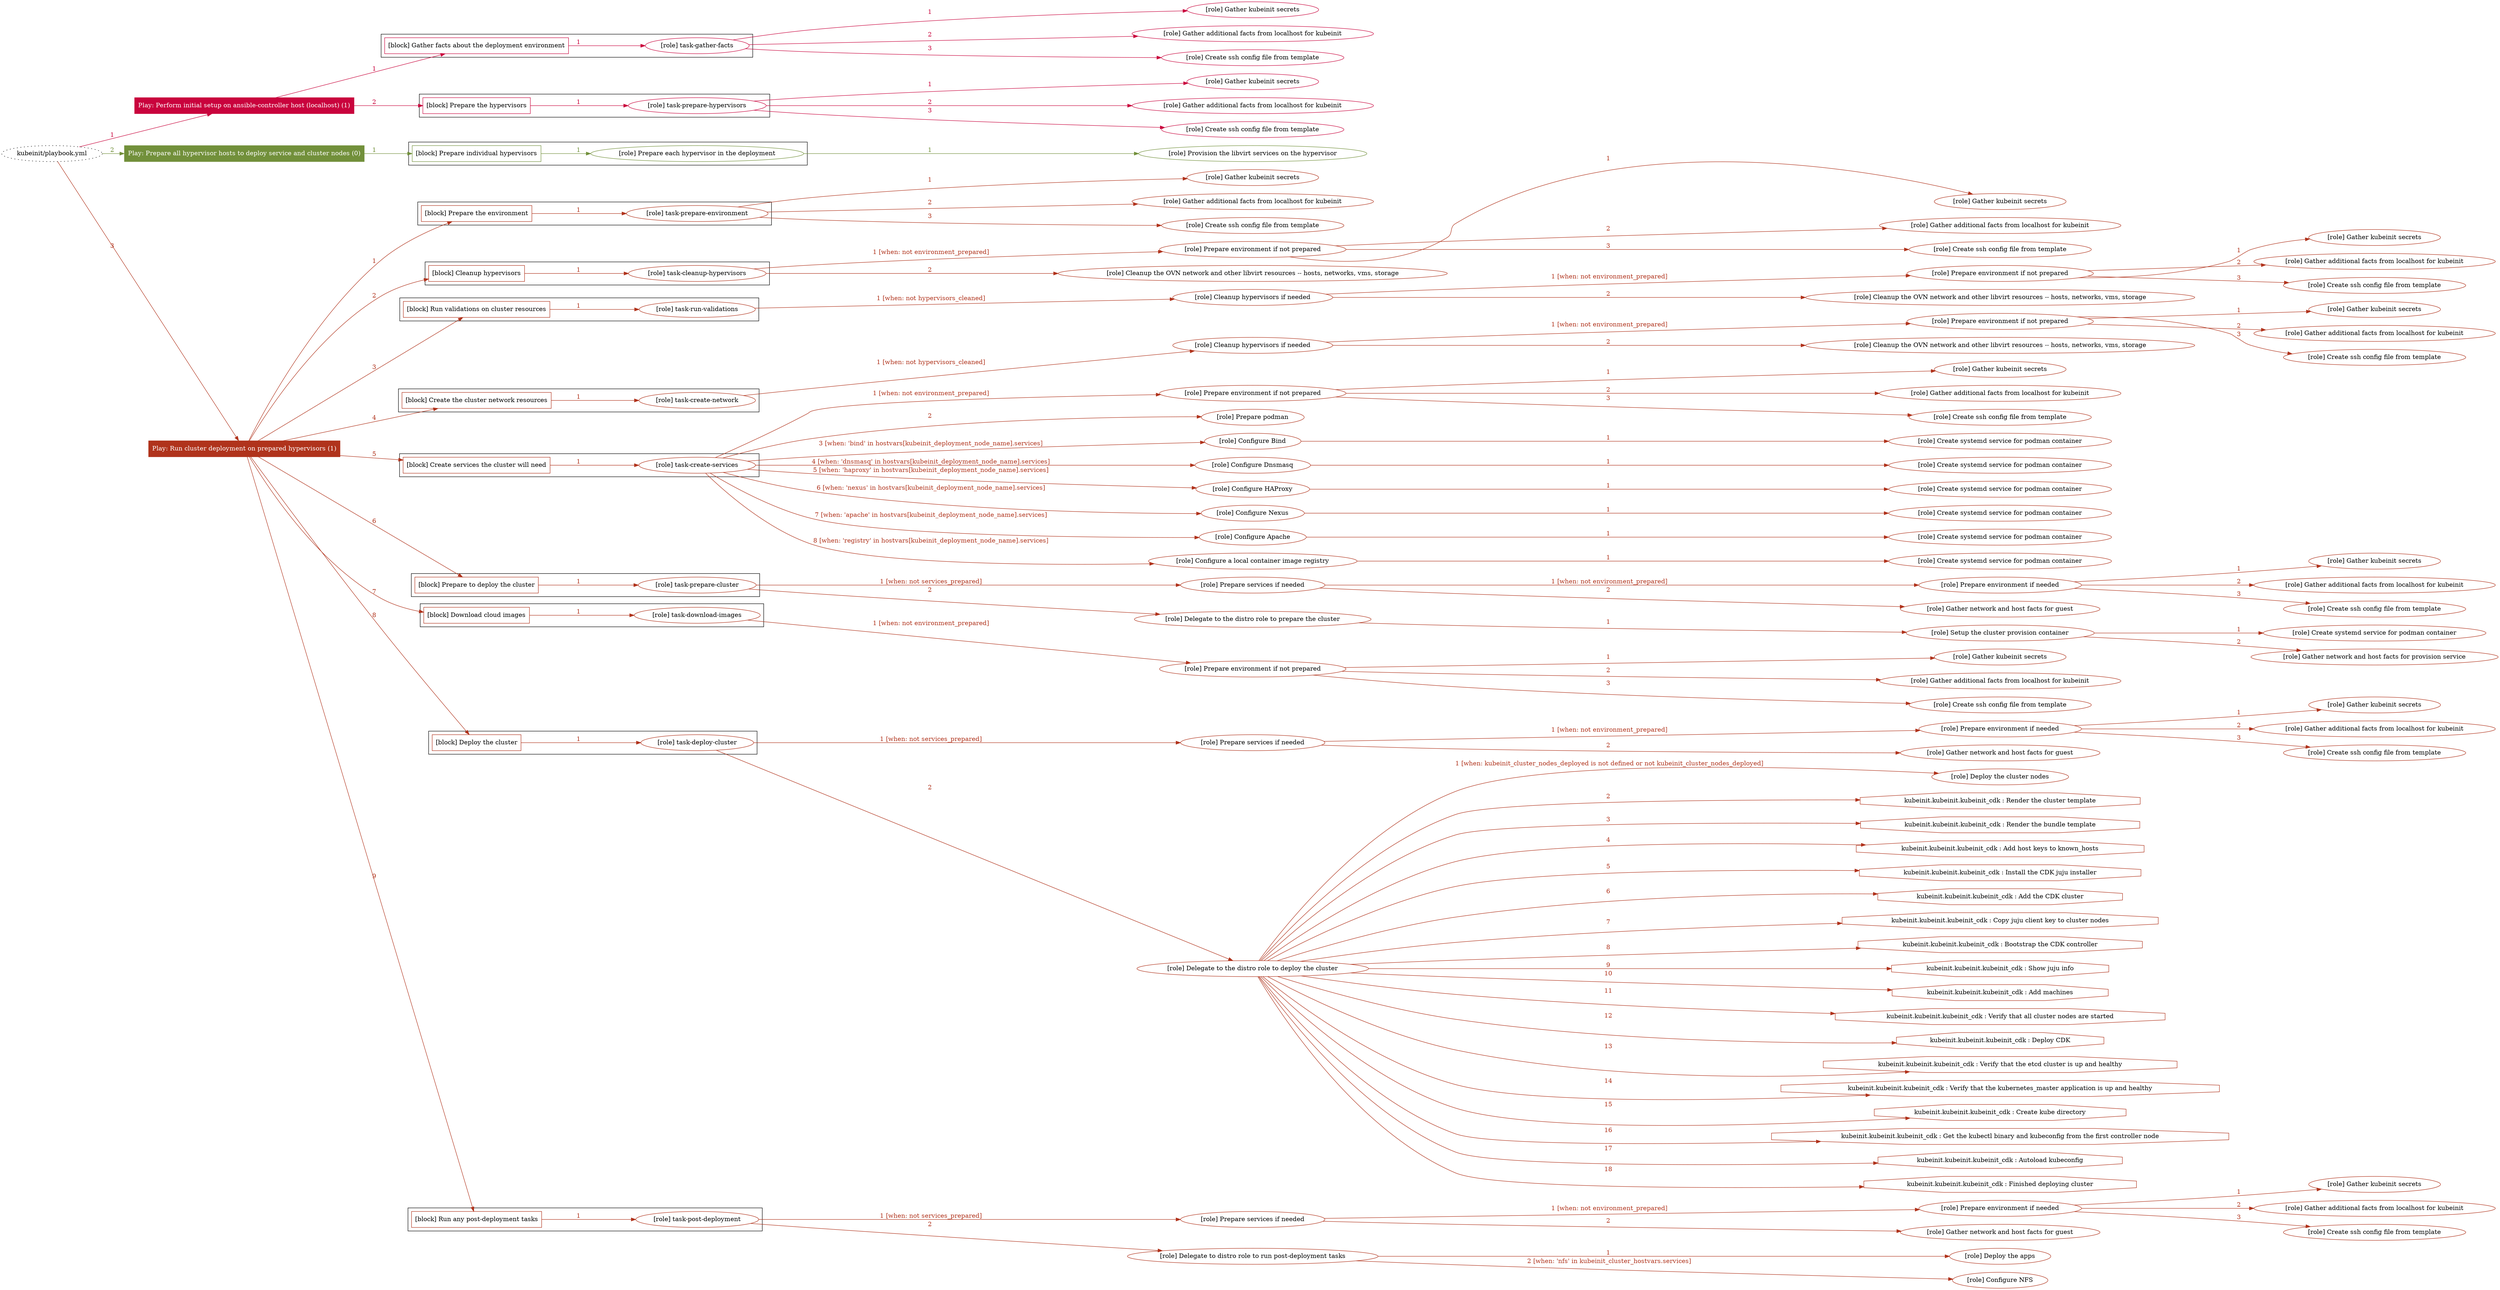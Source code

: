 digraph {
	graph [concentrate=true ordering=in rankdir=LR ratio=fill]
	edge [esep=5 sep=10]
	"kubeinit/playbook.yml" [URL="/home/runner/work/kubeinit/kubeinit/kubeinit/playbook.yml" id=playbook_cbbeea84 style=dotted]
	play_ec9e1541 [label="Play: Perform initial setup on ansible-controller host (localhost) (1)" URL="/home/runner/work/kubeinit/kubeinit/kubeinit/playbook.yml" color="#c9033d" fontcolor="#ffffff" id=play_ec9e1541 shape=box style=filled tooltip=localhost]
	"kubeinit/playbook.yml" -> play_ec9e1541 [label="1 " color="#c9033d" fontcolor="#c9033d" id=edge_4369be0b labeltooltip="1 " tooltip="1 "]
	subgraph "Gather kubeinit secrets" {
		role_e60ff668 [label="[role] Gather kubeinit secrets" URL="/home/runner/.ansible/collections/ansible_collections/kubeinit/kubeinit/roles/kubeinit_prepare/tasks/gather_kubeinit_facts.yml" color="#c9033d" id=role_e60ff668 tooltip="Gather kubeinit secrets"]
	}
	subgraph "Gather additional facts from localhost for kubeinit" {
		role_fd717c06 [label="[role] Gather additional facts from localhost for kubeinit" URL="/home/runner/.ansible/collections/ansible_collections/kubeinit/kubeinit/roles/kubeinit_prepare/tasks/gather_kubeinit_facts.yml" color="#c9033d" id=role_fd717c06 tooltip="Gather additional facts from localhost for kubeinit"]
	}
	subgraph "Create ssh config file from template" {
		role_bb8e5863 [label="[role] Create ssh config file from template" URL="/home/runner/.ansible/collections/ansible_collections/kubeinit/kubeinit/roles/kubeinit_prepare/tasks/gather_kubeinit_facts.yml" color="#c9033d" id=role_bb8e5863 tooltip="Create ssh config file from template"]
	}
	subgraph "task-gather-facts" {
		role_fde0aa92 [label="[role] task-gather-facts" URL="/home/runner/work/kubeinit/kubeinit/kubeinit/playbook.yml" color="#c9033d" id=role_fde0aa92 tooltip="task-gather-facts"]
		role_fde0aa92 -> role_e60ff668 [label="1 " color="#c9033d" fontcolor="#c9033d" id=edge_92aba17b labeltooltip="1 " tooltip="1 "]
		role_fde0aa92 -> role_fd717c06 [label="2 " color="#c9033d" fontcolor="#c9033d" id=edge_efa506f9 labeltooltip="2 " tooltip="2 "]
		role_fde0aa92 -> role_bb8e5863 [label="3 " color="#c9033d" fontcolor="#c9033d" id=edge_3645c8fe labeltooltip="3 " tooltip="3 "]
	}
	subgraph "Gather kubeinit secrets" {
		role_3b862085 [label="[role] Gather kubeinit secrets" URL="/home/runner/.ansible/collections/ansible_collections/kubeinit/kubeinit/roles/kubeinit_prepare/tasks/gather_kubeinit_facts.yml" color="#c9033d" id=role_3b862085 tooltip="Gather kubeinit secrets"]
	}
	subgraph "Gather additional facts from localhost for kubeinit" {
		role_0f0e78f0 [label="[role] Gather additional facts from localhost for kubeinit" URL="/home/runner/.ansible/collections/ansible_collections/kubeinit/kubeinit/roles/kubeinit_prepare/tasks/gather_kubeinit_facts.yml" color="#c9033d" id=role_0f0e78f0 tooltip="Gather additional facts from localhost for kubeinit"]
	}
	subgraph "Create ssh config file from template" {
		role_d082f355 [label="[role] Create ssh config file from template" URL="/home/runner/.ansible/collections/ansible_collections/kubeinit/kubeinit/roles/kubeinit_prepare/tasks/gather_kubeinit_facts.yml" color="#c9033d" id=role_d082f355 tooltip="Create ssh config file from template"]
	}
	subgraph "task-prepare-hypervisors" {
		role_f8bcb54c [label="[role] task-prepare-hypervisors" URL="/home/runner/work/kubeinit/kubeinit/kubeinit/playbook.yml" color="#c9033d" id=role_f8bcb54c tooltip="task-prepare-hypervisors"]
		role_f8bcb54c -> role_3b862085 [label="1 " color="#c9033d" fontcolor="#c9033d" id=edge_01f8c12f labeltooltip="1 " tooltip="1 "]
		role_f8bcb54c -> role_0f0e78f0 [label="2 " color="#c9033d" fontcolor="#c9033d" id=edge_85dfdd16 labeltooltip="2 " tooltip="2 "]
		role_f8bcb54c -> role_d082f355 [label="3 " color="#c9033d" fontcolor="#c9033d" id=edge_64c8f1d2 labeltooltip="3 " tooltip="3 "]
	}
	subgraph "Play: Perform initial setup on ansible-controller host (localhost) (1)" {
		play_ec9e1541 -> block_15ca27ee [label=1 color="#c9033d" fontcolor="#c9033d" id=edge_b5081cd2 labeltooltip=1 tooltip=1]
		subgraph cluster_block_15ca27ee {
			block_15ca27ee [label="[block] Gather facts about the deployment environment" URL="/home/runner/work/kubeinit/kubeinit/kubeinit/playbook.yml" color="#c9033d" id=block_15ca27ee labeltooltip="Gather facts about the deployment environment" shape=box tooltip="Gather facts about the deployment environment"]
			block_15ca27ee -> role_fde0aa92 [label="1 " color="#c9033d" fontcolor="#c9033d" id=edge_f30d0727 labeltooltip="1 " tooltip="1 "]
		}
		play_ec9e1541 -> block_5878a845 [label=2 color="#c9033d" fontcolor="#c9033d" id=edge_5b9039d0 labeltooltip=2 tooltip=2]
		subgraph cluster_block_5878a845 {
			block_5878a845 [label="[block] Prepare the hypervisors" URL="/home/runner/work/kubeinit/kubeinit/kubeinit/playbook.yml" color="#c9033d" id=block_5878a845 labeltooltip="Prepare the hypervisors" shape=box tooltip="Prepare the hypervisors"]
			block_5878a845 -> role_f8bcb54c [label="1 " color="#c9033d" fontcolor="#c9033d" id=edge_e49fac2c labeltooltip="1 " tooltip="1 "]
		}
	}
	play_251f62fc [label="Play: Prepare all hypervisor hosts to deploy service and cluster nodes (0)" URL="/home/runner/work/kubeinit/kubeinit/kubeinit/playbook.yml" color="#72903b" fontcolor="#ffffff" id=play_251f62fc shape=box style=filled tooltip="Play: Prepare all hypervisor hosts to deploy service and cluster nodes (0)"]
	"kubeinit/playbook.yml" -> play_251f62fc [label="2 " color="#72903b" fontcolor="#72903b" id=edge_5f9ee4f1 labeltooltip="2 " tooltip="2 "]
	subgraph "Provision the libvirt services on the hypervisor" {
		role_3d1c70c5 [label="[role] Provision the libvirt services on the hypervisor" URL="/home/runner/.ansible/collections/ansible_collections/kubeinit/kubeinit/roles/kubeinit_prepare/tasks/prepare_hypervisor.yml" color="#72903b" id=role_3d1c70c5 tooltip="Provision the libvirt services on the hypervisor"]
	}
	subgraph "Prepare each hypervisor in the deployment" {
		role_fc7a8fab [label="[role] Prepare each hypervisor in the deployment" URL="/home/runner/work/kubeinit/kubeinit/kubeinit/playbook.yml" color="#72903b" id=role_fc7a8fab tooltip="Prepare each hypervisor in the deployment"]
		role_fc7a8fab -> role_3d1c70c5 [label="1 " color="#72903b" fontcolor="#72903b" id=edge_4f742afd labeltooltip="1 " tooltip="1 "]
	}
	subgraph "Play: Prepare all hypervisor hosts to deploy service and cluster nodes (0)" {
		play_251f62fc -> block_cd639419 [label=1 color="#72903b" fontcolor="#72903b" id=edge_d6c7c81b labeltooltip=1 tooltip=1]
		subgraph cluster_block_cd639419 {
			block_cd639419 [label="[block] Prepare individual hypervisors" URL="/home/runner/work/kubeinit/kubeinit/kubeinit/playbook.yml" color="#72903b" id=block_cd639419 labeltooltip="Prepare individual hypervisors" shape=box tooltip="Prepare individual hypervisors"]
			block_cd639419 -> role_fc7a8fab [label="1 " color="#72903b" fontcolor="#72903b" id=edge_278ba064 labeltooltip="1 " tooltip="1 "]
		}
	}
	play_1fbc4911 [label="Play: Run cluster deployment on prepared hypervisors (1)" URL="/home/runner/work/kubeinit/kubeinit/kubeinit/playbook.yml" color="#b0331c" fontcolor="#ffffff" id=play_1fbc4911 shape=box style=filled tooltip=localhost]
	"kubeinit/playbook.yml" -> play_1fbc4911 [label="3 " color="#b0331c" fontcolor="#b0331c" id=edge_62b6f1fa labeltooltip="3 " tooltip="3 "]
	subgraph "Gather kubeinit secrets" {
		role_93c902f7 [label="[role] Gather kubeinit secrets" URL="/home/runner/.ansible/collections/ansible_collections/kubeinit/kubeinit/roles/kubeinit_prepare/tasks/gather_kubeinit_facts.yml" color="#b0331c" id=role_93c902f7 tooltip="Gather kubeinit secrets"]
	}
	subgraph "Gather additional facts from localhost for kubeinit" {
		role_ed7a97c7 [label="[role] Gather additional facts from localhost for kubeinit" URL="/home/runner/.ansible/collections/ansible_collections/kubeinit/kubeinit/roles/kubeinit_prepare/tasks/gather_kubeinit_facts.yml" color="#b0331c" id=role_ed7a97c7 tooltip="Gather additional facts from localhost for kubeinit"]
	}
	subgraph "Create ssh config file from template" {
		role_98797095 [label="[role] Create ssh config file from template" URL="/home/runner/.ansible/collections/ansible_collections/kubeinit/kubeinit/roles/kubeinit_prepare/tasks/gather_kubeinit_facts.yml" color="#b0331c" id=role_98797095 tooltip="Create ssh config file from template"]
	}
	subgraph "task-prepare-environment" {
		role_63a641f0 [label="[role] task-prepare-environment" URL="/home/runner/work/kubeinit/kubeinit/kubeinit/playbook.yml" color="#b0331c" id=role_63a641f0 tooltip="task-prepare-environment"]
		role_63a641f0 -> role_93c902f7 [label="1 " color="#b0331c" fontcolor="#b0331c" id=edge_ecd66708 labeltooltip="1 " tooltip="1 "]
		role_63a641f0 -> role_ed7a97c7 [label="2 " color="#b0331c" fontcolor="#b0331c" id=edge_30d8bba3 labeltooltip="2 " tooltip="2 "]
		role_63a641f0 -> role_98797095 [label="3 " color="#b0331c" fontcolor="#b0331c" id=edge_6011d07e labeltooltip="3 " tooltip="3 "]
	}
	subgraph "Gather kubeinit secrets" {
		role_1258a45d [label="[role] Gather kubeinit secrets" URL="/home/runner/.ansible/collections/ansible_collections/kubeinit/kubeinit/roles/kubeinit_prepare/tasks/gather_kubeinit_facts.yml" color="#b0331c" id=role_1258a45d tooltip="Gather kubeinit secrets"]
	}
	subgraph "Gather additional facts from localhost for kubeinit" {
		role_66e56eb2 [label="[role] Gather additional facts from localhost for kubeinit" URL="/home/runner/.ansible/collections/ansible_collections/kubeinit/kubeinit/roles/kubeinit_prepare/tasks/gather_kubeinit_facts.yml" color="#b0331c" id=role_66e56eb2 tooltip="Gather additional facts from localhost for kubeinit"]
	}
	subgraph "Create ssh config file from template" {
		role_71f82ecd [label="[role] Create ssh config file from template" URL="/home/runner/.ansible/collections/ansible_collections/kubeinit/kubeinit/roles/kubeinit_prepare/tasks/gather_kubeinit_facts.yml" color="#b0331c" id=role_71f82ecd tooltip="Create ssh config file from template"]
	}
	subgraph "Prepare environment if not prepared" {
		role_34305d68 [label="[role] Prepare environment if not prepared" URL="/home/runner/.ansible/collections/ansible_collections/kubeinit/kubeinit/roles/kubeinit_prepare/tasks/cleanup_hypervisors.yml" color="#b0331c" id=role_34305d68 tooltip="Prepare environment if not prepared"]
		role_34305d68 -> role_1258a45d [label="1 " color="#b0331c" fontcolor="#b0331c" id=edge_5b1cc0fa labeltooltip="1 " tooltip="1 "]
		role_34305d68 -> role_66e56eb2 [label="2 " color="#b0331c" fontcolor="#b0331c" id=edge_7ab1a5b3 labeltooltip="2 " tooltip="2 "]
		role_34305d68 -> role_71f82ecd [label="3 " color="#b0331c" fontcolor="#b0331c" id=edge_53dde520 labeltooltip="3 " tooltip="3 "]
	}
	subgraph "Cleanup the OVN network and other libvirt resources -- hosts, networks, vms, storage" {
		role_87dfaeea [label="[role] Cleanup the OVN network and other libvirt resources -- hosts, networks, vms, storage" URL="/home/runner/.ansible/collections/ansible_collections/kubeinit/kubeinit/roles/kubeinit_prepare/tasks/cleanup_hypervisors.yml" color="#b0331c" id=role_87dfaeea tooltip="Cleanup the OVN network and other libvirt resources -- hosts, networks, vms, storage"]
	}
	subgraph "task-cleanup-hypervisors" {
		role_1b12f2f2 [label="[role] task-cleanup-hypervisors" URL="/home/runner/work/kubeinit/kubeinit/kubeinit/playbook.yml" color="#b0331c" id=role_1b12f2f2 tooltip="task-cleanup-hypervisors"]
		role_1b12f2f2 -> role_34305d68 [label="1 [when: not environment_prepared]" color="#b0331c" fontcolor="#b0331c" id=edge_8dd339c1 labeltooltip="1 [when: not environment_prepared]" tooltip="1 [when: not environment_prepared]"]
		role_1b12f2f2 -> role_87dfaeea [label="2 " color="#b0331c" fontcolor="#b0331c" id=edge_5da69019 labeltooltip="2 " tooltip="2 "]
	}
	subgraph "Gather kubeinit secrets" {
		role_bf55c3a5 [label="[role] Gather kubeinit secrets" URL="/home/runner/.ansible/collections/ansible_collections/kubeinit/kubeinit/roles/kubeinit_prepare/tasks/gather_kubeinit_facts.yml" color="#b0331c" id=role_bf55c3a5 tooltip="Gather kubeinit secrets"]
	}
	subgraph "Gather additional facts from localhost for kubeinit" {
		role_214820fe [label="[role] Gather additional facts from localhost for kubeinit" URL="/home/runner/.ansible/collections/ansible_collections/kubeinit/kubeinit/roles/kubeinit_prepare/tasks/gather_kubeinit_facts.yml" color="#b0331c" id=role_214820fe tooltip="Gather additional facts from localhost for kubeinit"]
	}
	subgraph "Create ssh config file from template" {
		role_049847d8 [label="[role] Create ssh config file from template" URL="/home/runner/.ansible/collections/ansible_collections/kubeinit/kubeinit/roles/kubeinit_prepare/tasks/gather_kubeinit_facts.yml" color="#b0331c" id=role_049847d8 tooltip="Create ssh config file from template"]
	}
	subgraph "Prepare environment if not prepared" {
		role_1ab6dcf9 [label="[role] Prepare environment if not prepared" URL="/home/runner/.ansible/collections/ansible_collections/kubeinit/kubeinit/roles/kubeinit_prepare/tasks/cleanup_hypervisors.yml" color="#b0331c" id=role_1ab6dcf9 tooltip="Prepare environment if not prepared"]
		role_1ab6dcf9 -> role_bf55c3a5 [label="1 " color="#b0331c" fontcolor="#b0331c" id=edge_d7003d37 labeltooltip="1 " tooltip="1 "]
		role_1ab6dcf9 -> role_214820fe [label="2 " color="#b0331c" fontcolor="#b0331c" id=edge_f8a64e88 labeltooltip="2 " tooltip="2 "]
		role_1ab6dcf9 -> role_049847d8 [label="3 " color="#b0331c" fontcolor="#b0331c" id=edge_a4ab1cad labeltooltip="3 " tooltip="3 "]
	}
	subgraph "Cleanup the OVN network and other libvirt resources -- hosts, networks, vms, storage" {
		role_56a4b958 [label="[role] Cleanup the OVN network and other libvirt resources -- hosts, networks, vms, storage" URL="/home/runner/.ansible/collections/ansible_collections/kubeinit/kubeinit/roles/kubeinit_prepare/tasks/cleanup_hypervisors.yml" color="#b0331c" id=role_56a4b958 tooltip="Cleanup the OVN network and other libvirt resources -- hosts, networks, vms, storage"]
	}
	subgraph "Cleanup hypervisors if needed" {
		role_7566a82f [label="[role] Cleanup hypervisors if needed" URL="/home/runner/.ansible/collections/ansible_collections/kubeinit/kubeinit/roles/kubeinit_validations/tasks/main.yml" color="#b0331c" id=role_7566a82f tooltip="Cleanup hypervisors if needed"]
		role_7566a82f -> role_1ab6dcf9 [label="1 [when: not environment_prepared]" color="#b0331c" fontcolor="#b0331c" id=edge_edee7d8c labeltooltip="1 [when: not environment_prepared]" tooltip="1 [when: not environment_prepared]"]
		role_7566a82f -> role_56a4b958 [label="2 " color="#b0331c" fontcolor="#b0331c" id=edge_5f7bf6a9 labeltooltip="2 " tooltip="2 "]
	}
	subgraph "task-run-validations" {
		role_24003e32 [label="[role] task-run-validations" URL="/home/runner/work/kubeinit/kubeinit/kubeinit/playbook.yml" color="#b0331c" id=role_24003e32 tooltip="task-run-validations"]
		role_24003e32 -> role_7566a82f [label="1 [when: not hypervisors_cleaned]" color="#b0331c" fontcolor="#b0331c" id=edge_435790dd labeltooltip="1 [when: not hypervisors_cleaned]" tooltip="1 [when: not hypervisors_cleaned]"]
	}
	subgraph "Gather kubeinit secrets" {
		role_5bcb33df [label="[role] Gather kubeinit secrets" URL="/home/runner/.ansible/collections/ansible_collections/kubeinit/kubeinit/roles/kubeinit_prepare/tasks/gather_kubeinit_facts.yml" color="#b0331c" id=role_5bcb33df tooltip="Gather kubeinit secrets"]
	}
	subgraph "Gather additional facts from localhost for kubeinit" {
		role_9f37c0ee [label="[role] Gather additional facts from localhost for kubeinit" URL="/home/runner/.ansible/collections/ansible_collections/kubeinit/kubeinit/roles/kubeinit_prepare/tasks/gather_kubeinit_facts.yml" color="#b0331c" id=role_9f37c0ee tooltip="Gather additional facts from localhost for kubeinit"]
	}
	subgraph "Create ssh config file from template" {
		role_fe5cf88e [label="[role] Create ssh config file from template" URL="/home/runner/.ansible/collections/ansible_collections/kubeinit/kubeinit/roles/kubeinit_prepare/tasks/gather_kubeinit_facts.yml" color="#b0331c" id=role_fe5cf88e tooltip="Create ssh config file from template"]
	}
	subgraph "Prepare environment if not prepared" {
		role_0c46e48c [label="[role] Prepare environment if not prepared" URL="/home/runner/.ansible/collections/ansible_collections/kubeinit/kubeinit/roles/kubeinit_prepare/tasks/cleanup_hypervisors.yml" color="#b0331c" id=role_0c46e48c tooltip="Prepare environment if not prepared"]
		role_0c46e48c -> role_5bcb33df [label="1 " color="#b0331c" fontcolor="#b0331c" id=edge_a5bc042e labeltooltip="1 " tooltip="1 "]
		role_0c46e48c -> role_9f37c0ee [label="2 " color="#b0331c" fontcolor="#b0331c" id=edge_a81f17fe labeltooltip="2 " tooltip="2 "]
		role_0c46e48c -> role_fe5cf88e [label="3 " color="#b0331c" fontcolor="#b0331c" id=edge_0721a64e labeltooltip="3 " tooltip="3 "]
	}
	subgraph "Cleanup the OVN network and other libvirt resources -- hosts, networks, vms, storage" {
		role_bbfc9ee3 [label="[role] Cleanup the OVN network and other libvirt resources -- hosts, networks, vms, storage" URL="/home/runner/.ansible/collections/ansible_collections/kubeinit/kubeinit/roles/kubeinit_prepare/tasks/cleanup_hypervisors.yml" color="#b0331c" id=role_bbfc9ee3 tooltip="Cleanup the OVN network and other libvirt resources -- hosts, networks, vms, storage"]
	}
	subgraph "Cleanup hypervisors if needed" {
		role_674665bd [label="[role] Cleanup hypervisors if needed" URL="/home/runner/.ansible/collections/ansible_collections/kubeinit/kubeinit/roles/kubeinit_libvirt/tasks/create_network.yml" color="#b0331c" id=role_674665bd tooltip="Cleanup hypervisors if needed"]
		role_674665bd -> role_0c46e48c [label="1 [when: not environment_prepared]" color="#b0331c" fontcolor="#b0331c" id=edge_82ae8285 labeltooltip="1 [when: not environment_prepared]" tooltip="1 [when: not environment_prepared]"]
		role_674665bd -> role_bbfc9ee3 [label="2 " color="#b0331c" fontcolor="#b0331c" id=edge_a590b302 labeltooltip="2 " tooltip="2 "]
	}
	subgraph "task-create-network" {
		role_a208c265 [label="[role] task-create-network" URL="/home/runner/work/kubeinit/kubeinit/kubeinit/playbook.yml" color="#b0331c" id=role_a208c265 tooltip="task-create-network"]
		role_a208c265 -> role_674665bd [label="1 [when: not hypervisors_cleaned]" color="#b0331c" fontcolor="#b0331c" id=edge_e2739647 labeltooltip="1 [when: not hypervisors_cleaned]" tooltip="1 [when: not hypervisors_cleaned]"]
	}
	subgraph "Gather kubeinit secrets" {
		role_f260a53d [label="[role] Gather kubeinit secrets" URL="/home/runner/.ansible/collections/ansible_collections/kubeinit/kubeinit/roles/kubeinit_prepare/tasks/gather_kubeinit_facts.yml" color="#b0331c" id=role_f260a53d tooltip="Gather kubeinit secrets"]
	}
	subgraph "Gather additional facts from localhost for kubeinit" {
		role_f101a418 [label="[role] Gather additional facts from localhost for kubeinit" URL="/home/runner/.ansible/collections/ansible_collections/kubeinit/kubeinit/roles/kubeinit_prepare/tasks/gather_kubeinit_facts.yml" color="#b0331c" id=role_f101a418 tooltip="Gather additional facts from localhost for kubeinit"]
	}
	subgraph "Create ssh config file from template" {
		role_23f21885 [label="[role] Create ssh config file from template" URL="/home/runner/.ansible/collections/ansible_collections/kubeinit/kubeinit/roles/kubeinit_prepare/tasks/gather_kubeinit_facts.yml" color="#b0331c" id=role_23f21885 tooltip="Create ssh config file from template"]
	}
	subgraph "Prepare environment if not prepared" {
		role_89feb930 [label="[role] Prepare environment if not prepared" URL="/home/runner/.ansible/collections/ansible_collections/kubeinit/kubeinit/roles/kubeinit_services/tasks/main.yml" color="#b0331c" id=role_89feb930 tooltip="Prepare environment if not prepared"]
		role_89feb930 -> role_f260a53d [label="1 " color="#b0331c" fontcolor="#b0331c" id=edge_ba12c593 labeltooltip="1 " tooltip="1 "]
		role_89feb930 -> role_f101a418 [label="2 " color="#b0331c" fontcolor="#b0331c" id=edge_2fe489fc labeltooltip="2 " tooltip="2 "]
		role_89feb930 -> role_23f21885 [label="3 " color="#b0331c" fontcolor="#b0331c" id=edge_9506f6d1 labeltooltip="3 " tooltip="3 "]
	}
	subgraph "Prepare podman" {
		role_63086523 [label="[role] Prepare podman" URL="/home/runner/.ansible/collections/ansible_collections/kubeinit/kubeinit/roles/kubeinit_services/tasks/00_create_service_pod.yml" color="#b0331c" id=role_63086523 tooltip="Prepare podman"]
	}
	subgraph "Create systemd service for podman container" {
		role_50015a36 [label="[role] Create systemd service for podman container" URL="/home/runner/.ansible/collections/ansible_collections/kubeinit/kubeinit/roles/kubeinit_bind/tasks/main.yml" color="#b0331c" id=role_50015a36 tooltip="Create systemd service for podman container"]
	}
	subgraph "Configure Bind" {
		role_071e7b57 [label="[role] Configure Bind" URL="/home/runner/.ansible/collections/ansible_collections/kubeinit/kubeinit/roles/kubeinit_services/tasks/start_services_containers.yml" color="#b0331c" id=role_071e7b57 tooltip="Configure Bind"]
		role_071e7b57 -> role_50015a36 [label="1 " color="#b0331c" fontcolor="#b0331c" id=edge_e24c6e54 labeltooltip="1 " tooltip="1 "]
	}
	subgraph "Create systemd service for podman container" {
		role_8e805059 [label="[role] Create systemd service for podman container" URL="/home/runner/.ansible/collections/ansible_collections/kubeinit/kubeinit/roles/kubeinit_dnsmasq/tasks/main.yml" color="#b0331c" id=role_8e805059 tooltip="Create systemd service for podman container"]
	}
	subgraph "Configure Dnsmasq" {
		role_223a69c4 [label="[role] Configure Dnsmasq" URL="/home/runner/.ansible/collections/ansible_collections/kubeinit/kubeinit/roles/kubeinit_services/tasks/start_services_containers.yml" color="#b0331c" id=role_223a69c4 tooltip="Configure Dnsmasq"]
		role_223a69c4 -> role_8e805059 [label="1 " color="#b0331c" fontcolor="#b0331c" id=edge_0b3ef414 labeltooltip="1 " tooltip="1 "]
	}
	subgraph "Create systemd service for podman container" {
		role_6d685247 [label="[role] Create systemd service for podman container" URL="/home/runner/.ansible/collections/ansible_collections/kubeinit/kubeinit/roles/kubeinit_haproxy/tasks/main.yml" color="#b0331c" id=role_6d685247 tooltip="Create systemd service for podman container"]
	}
	subgraph "Configure HAProxy" {
		role_87db3446 [label="[role] Configure HAProxy" URL="/home/runner/.ansible/collections/ansible_collections/kubeinit/kubeinit/roles/kubeinit_services/tasks/start_services_containers.yml" color="#b0331c" id=role_87db3446 tooltip="Configure HAProxy"]
		role_87db3446 -> role_6d685247 [label="1 " color="#b0331c" fontcolor="#b0331c" id=edge_963961ea labeltooltip="1 " tooltip="1 "]
	}
	subgraph "Create systemd service for podman container" {
		role_57770542 [label="[role] Create systemd service for podman container" URL="/home/runner/.ansible/collections/ansible_collections/kubeinit/kubeinit/roles/kubeinit_nexus/tasks/main.yml" color="#b0331c" id=role_57770542 tooltip="Create systemd service for podman container"]
	}
	subgraph "Configure Nexus" {
		role_0497a4af [label="[role] Configure Nexus" URL="/home/runner/.ansible/collections/ansible_collections/kubeinit/kubeinit/roles/kubeinit_services/tasks/start_services_containers.yml" color="#b0331c" id=role_0497a4af tooltip="Configure Nexus"]
		role_0497a4af -> role_57770542 [label="1 " color="#b0331c" fontcolor="#b0331c" id=edge_50ad7522 labeltooltip="1 " tooltip="1 "]
	}
	subgraph "Create systemd service for podman container" {
		role_5ece0b4c [label="[role] Create systemd service for podman container" URL="/home/runner/.ansible/collections/ansible_collections/kubeinit/kubeinit/roles/kubeinit_apache/tasks/main.yml" color="#b0331c" id=role_5ece0b4c tooltip="Create systemd service for podman container"]
	}
	subgraph "Configure Apache" {
		role_de96d78d [label="[role] Configure Apache" URL="/home/runner/.ansible/collections/ansible_collections/kubeinit/kubeinit/roles/kubeinit_services/tasks/start_services_containers.yml" color="#b0331c" id=role_de96d78d tooltip="Configure Apache"]
		role_de96d78d -> role_5ece0b4c [label="1 " color="#b0331c" fontcolor="#b0331c" id=edge_3f46b5ed labeltooltip="1 " tooltip="1 "]
	}
	subgraph "Create systemd service for podman container" {
		role_679ffb0a [label="[role] Create systemd service for podman container" URL="/home/runner/.ansible/collections/ansible_collections/kubeinit/kubeinit/roles/kubeinit_registry/tasks/main.yml" color="#b0331c" id=role_679ffb0a tooltip="Create systemd service for podman container"]
	}
	subgraph "Configure a local container image registry" {
		role_5caafb4a [label="[role] Configure a local container image registry" URL="/home/runner/.ansible/collections/ansible_collections/kubeinit/kubeinit/roles/kubeinit_services/tasks/start_services_containers.yml" color="#b0331c" id=role_5caafb4a tooltip="Configure a local container image registry"]
		role_5caafb4a -> role_679ffb0a [label="1 " color="#b0331c" fontcolor="#b0331c" id=edge_f55cd558 labeltooltip="1 " tooltip="1 "]
	}
	subgraph "task-create-services" {
		role_c6b2433f [label="[role] task-create-services" URL="/home/runner/work/kubeinit/kubeinit/kubeinit/playbook.yml" color="#b0331c" id=role_c6b2433f tooltip="task-create-services"]
		role_c6b2433f -> role_89feb930 [label="1 [when: not environment_prepared]" color="#b0331c" fontcolor="#b0331c" id=edge_1371c223 labeltooltip="1 [when: not environment_prepared]" tooltip="1 [when: not environment_prepared]"]
		role_c6b2433f -> role_63086523 [label="2 " color="#b0331c" fontcolor="#b0331c" id=edge_6559340e labeltooltip="2 " tooltip="2 "]
		role_c6b2433f -> role_071e7b57 [label="3 [when: 'bind' in hostvars[kubeinit_deployment_node_name].services]" color="#b0331c" fontcolor="#b0331c" id=edge_2ef37e9a labeltooltip="3 [when: 'bind' in hostvars[kubeinit_deployment_node_name].services]" tooltip="3 [when: 'bind' in hostvars[kubeinit_deployment_node_name].services]"]
		role_c6b2433f -> role_223a69c4 [label="4 [when: 'dnsmasq' in hostvars[kubeinit_deployment_node_name].services]" color="#b0331c" fontcolor="#b0331c" id=edge_e8db132a labeltooltip="4 [when: 'dnsmasq' in hostvars[kubeinit_deployment_node_name].services]" tooltip="4 [when: 'dnsmasq' in hostvars[kubeinit_deployment_node_name].services]"]
		role_c6b2433f -> role_87db3446 [label="5 [when: 'haproxy' in hostvars[kubeinit_deployment_node_name].services]" color="#b0331c" fontcolor="#b0331c" id=edge_37faefd4 labeltooltip="5 [when: 'haproxy' in hostvars[kubeinit_deployment_node_name].services]" tooltip="5 [when: 'haproxy' in hostvars[kubeinit_deployment_node_name].services]"]
		role_c6b2433f -> role_0497a4af [label="6 [when: 'nexus' in hostvars[kubeinit_deployment_node_name].services]" color="#b0331c" fontcolor="#b0331c" id=edge_3d271498 labeltooltip="6 [when: 'nexus' in hostvars[kubeinit_deployment_node_name].services]" tooltip="6 [when: 'nexus' in hostvars[kubeinit_deployment_node_name].services]"]
		role_c6b2433f -> role_de96d78d [label="7 [when: 'apache' in hostvars[kubeinit_deployment_node_name].services]" color="#b0331c" fontcolor="#b0331c" id=edge_1ad34d87 labeltooltip="7 [when: 'apache' in hostvars[kubeinit_deployment_node_name].services]" tooltip="7 [when: 'apache' in hostvars[kubeinit_deployment_node_name].services]"]
		role_c6b2433f -> role_5caafb4a [label="8 [when: 'registry' in hostvars[kubeinit_deployment_node_name].services]" color="#b0331c" fontcolor="#b0331c" id=edge_2b79dabc labeltooltip="8 [when: 'registry' in hostvars[kubeinit_deployment_node_name].services]" tooltip="8 [when: 'registry' in hostvars[kubeinit_deployment_node_name].services]"]
	}
	subgraph "Gather kubeinit secrets" {
		role_4c6a8ae6 [label="[role] Gather kubeinit secrets" URL="/home/runner/.ansible/collections/ansible_collections/kubeinit/kubeinit/roles/kubeinit_prepare/tasks/gather_kubeinit_facts.yml" color="#b0331c" id=role_4c6a8ae6 tooltip="Gather kubeinit secrets"]
	}
	subgraph "Gather additional facts from localhost for kubeinit" {
		role_4be13aeb [label="[role] Gather additional facts from localhost for kubeinit" URL="/home/runner/.ansible/collections/ansible_collections/kubeinit/kubeinit/roles/kubeinit_prepare/tasks/gather_kubeinit_facts.yml" color="#b0331c" id=role_4be13aeb tooltip="Gather additional facts from localhost for kubeinit"]
	}
	subgraph "Create ssh config file from template" {
		role_ae8dcbf0 [label="[role] Create ssh config file from template" URL="/home/runner/.ansible/collections/ansible_collections/kubeinit/kubeinit/roles/kubeinit_prepare/tasks/gather_kubeinit_facts.yml" color="#b0331c" id=role_ae8dcbf0 tooltip="Create ssh config file from template"]
	}
	subgraph "Prepare environment if needed" {
		role_e384000e [label="[role] Prepare environment if needed" URL="/home/runner/.ansible/collections/ansible_collections/kubeinit/kubeinit/roles/kubeinit_services/tasks/prepare_services.yml" color="#b0331c" id=role_e384000e tooltip="Prepare environment if needed"]
		role_e384000e -> role_4c6a8ae6 [label="1 " color="#b0331c" fontcolor="#b0331c" id=edge_ca5ac17e labeltooltip="1 " tooltip="1 "]
		role_e384000e -> role_4be13aeb [label="2 " color="#b0331c" fontcolor="#b0331c" id=edge_ab2aec56 labeltooltip="2 " tooltip="2 "]
		role_e384000e -> role_ae8dcbf0 [label="3 " color="#b0331c" fontcolor="#b0331c" id=edge_b2403d13 labeltooltip="3 " tooltip="3 "]
	}
	subgraph "Gather network and host facts for guest" {
		role_fa823199 [label="[role] Gather network and host facts for guest" URL="/home/runner/.ansible/collections/ansible_collections/kubeinit/kubeinit/roles/kubeinit_services/tasks/prepare_services.yml" color="#b0331c" id=role_fa823199 tooltip="Gather network and host facts for guest"]
	}
	subgraph "Prepare services if needed" {
		role_019b8330 [label="[role] Prepare services if needed" URL="/home/runner/.ansible/collections/ansible_collections/kubeinit/kubeinit/roles/kubeinit_prepare/tasks/prepare_cluster.yml" color="#b0331c" id=role_019b8330 tooltip="Prepare services if needed"]
		role_019b8330 -> role_e384000e [label="1 [when: not environment_prepared]" color="#b0331c" fontcolor="#b0331c" id=edge_f1d0b733 labeltooltip="1 [when: not environment_prepared]" tooltip="1 [when: not environment_prepared]"]
		role_019b8330 -> role_fa823199 [label="2 " color="#b0331c" fontcolor="#b0331c" id=edge_9eb0ec08 labeltooltip="2 " tooltip="2 "]
	}
	subgraph "Create systemd service for podman container" {
		role_bade517b [label="[role] Create systemd service for podman container" URL="/home/runner/.ansible/collections/ansible_collections/kubeinit/kubeinit/roles/kubeinit_services/tasks/create_provision_container.yml" color="#b0331c" id=role_bade517b tooltip="Create systemd service for podman container"]
	}
	subgraph "Gather network and host facts for provision service" {
		role_d75e47ee [label="[role] Gather network and host facts for provision service" URL="/home/runner/.ansible/collections/ansible_collections/kubeinit/kubeinit/roles/kubeinit_services/tasks/create_provision_container.yml" color="#b0331c" id=role_d75e47ee tooltip="Gather network and host facts for provision service"]
	}
	subgraph "Setup the cluster provision container" {
		role_f1e7a474 [label="[role] Setup the cluster provision container" URL="/home/runner/.ansible/collections/ansible_collections/kubeinit/kubeinit/roles/kubeinit_cdk/tasks/prepare_cluster.yml" color="#b0331c" id=role_f1e7a474 tooltip="Setup the cluster provision container"]
		role_f1e7a474 -> role_bade517b [label="1 " color="#b0331c" fontcolor="#b0331c" id=edge_d2b51c9d labeltooltip="1 " tooltip="1 "]
		role_f1e7a474 -> role_d75e47ee [label="2 " color="#b0331c" fontcolor="#b0331c" id=edge_d744114e labeltooltip="2 " tooltip="2 "]
	}
	subgraph "Delegate to the distro role to prepare the cluster" {
		role_bffaf979 [label="[role] Delegate to the distro role to prepare the cluster" URL="/home/runner/.ansible/collections/ansible_collections/kubeinit/kubeinit/roles/kubeinit_prepare/tasks/prepare_cluster.yml" color="#b0331c" id=role_bffaf979 tooltip="Delegate to the distro role to prepare the cluster"]
		role_bffaf979 -> role_f1e7a474 [label="1 " color="#b0331c" fontcolor="#b0331c" id=edge_cb592213 labeltooltip="1 " tooltip="1 "]
	}
	subgraph "task-prepare-cluster" {
		role_15283635 [label="[role] task-prepare-cluster" URL="/home/runner/work/kubeinit/kubeinit/kubeinit/playbook.yml" color="#b0331c" id=role_15283635 tooltip="task-prepare-cluster"]
		role_15283635 -> role_019b8330 [label="1 [when: not services_prepared]" color="#b0331c" fontcolor="#b0331c" id=edge_3c472162 labeltooltip="1 [when: not services_prepared]" tooltip="1 [when: not services_prepared]"]
		role_15283635 -> role_bffaf979 [label="2 " color="#b0331c" fontcolor="#b0331c" id=edge_52dff02f labeltooltip="2 " tooltip="2 "]
	}
	subgraph "Gather kubeinit secrets" {
		role_c790ecfc [label="[role] Gather kubeinit secrets" URL="/home/runner/.ansible/collections/ansible_collections/kubeinit/kubeinit/roles/kubeinit_prepare/tasks/gather_kubeinit_facts.yml" color="#b0331c" id=role_c790ecfc tooltip="Gather kubeinit secrets"]
	}
	subgraph "Gather additional facts from localhost for kubeinit" {
		role_ca01124d [label="[role] Gather additional facts from localhost for kubeinit" URL="/home/runner/.ansible/collections/ansible_collections/kubeinit/kubeinit/roles/kubeinit_prepare/tasks/gather_kubeinit_facts.yml" color="#b0331c" id=role_ca01124d tooltip="Gather additional facts from localhost for kubeinit"]
	}
	subgraph "Create ssh config file from template" {
		role_5507e226 [label="[role] Create ssh config file from template" URL="/home/runner/.ansible/collections/ansible_collections/kubeinit/kubeinit/roles/kubeinit_prepare/tasks/gather_kubeinit_facts.yml" color="#b0331c" id=role_5507e226 tooltip="Create ssh config file from template"]
	}
	subgraph "Prepare environment if not prepared" {
		role_055d2760 [label="[role] Prepare environment if not prepared" URL="/home/runner/.ansible/collections/ansible_collections/kubeinit/kubeinit/roles/kubeinit_libvirt/tasks/download_cloud_images.yml" color="#b0331c" id=role_055d2760 tooltip="Prepare environment if not prepared"]
		role_055d2760 -> role_c790ecfc [label="1 " color="#b0331c" fontcolor="#b0331c" id=edge_94850a80 labeltooltip="1 " tooltip="1 "]
		role_055d2760 -> role_ca01124d [label="2 " color="#b0331c" fontcolor="#b0331c" id=edge_79ba61b6 labeltooltip="2 " tooltip="2 "]
		role_055d2760 -> role_5507e226 [label="3 " color="#b0331c" fontcolor="#b0331c" id=edge_d1a5c618 labeltooltip="3 " tooltip="3 "]
	}
	subgraph "task-download-images" {
		role_a83989a0 [label="[role] task-download-images" URL="/home/runner/work/kubeinit/kubeinit/kubeinit/playbook.yml" color="#b0331c" id=role_a83989a0 tooltip="task-download-images"]
		role_a83989a0 -> role_055d2760 [label="1 [when: not environment_prepared]" color="#b0331c" fontcolor="#b0331c" id=edge_c8e391db labeltooltip="1 [when: not environment_prepared]" tooltip="1 [when: not environment_prepared]"]
	}
	subgraph "Gather kubeinit secrets" {
		role_82d7226a [label="[role] Gather kubeinit secrets" URL="/home/runner/.ansible/collections/ansible_collections/kubeinit/kubeinit/roles/kubeinit_prepare/tasks/gather_kubeinit_facts.yml" color="#b0331c" id=role_82d7226a tooltip="Gather kubeinit secrets"]
	}
	subgraph "Gather additional facts from localhost for kubeinit" {
		role_093120d0 [label="[role] Gather additional facts from localhost for kubeinit" URL="/home/runner/.ansible/collections/ansible_collections/kubeinit/kubeinit/roles/kubeinit_prepare/tasks/gather_kubeinit_facts.yml" color="#b0331c" id=role_093120d0 tooltip="Gather additional facts from localhost for kubeinit"]
	}
	subgraph "Create ssh config file from template" {
		role_b1734c10 [label="[role] Create ssh config file from template" URL="/home/runner/.ansible/collections/ansible_collections/kubeinit/kubeinit/roles/kubeinit_prepare/tasks/gather_kubeinit_facts.yml" color="#b0331c" id=role_b1734c10 tooltip="Create ssh config file from template"]
	}
	subgraph "Prepare environment if needed" {
		role_83beae8a [label="[role] Prepare environment if needed" URL="/home/runner/.ansible/collections/ansible_collections/kubeinit/kubeinit/roles/kubeinit_services/tasks/prepare_services.yml" color="#b0331c" id=role_83beae8a tooltip="Prepare environment if needed"]
		role_83beae8a -> role_82d7226a [label="1 " color="#b0331c" fontcolor="#b0331c" id=edge_e800d80a labeltooltip="1 " tooltip="1 "]
		role_83beae8a -> role_093120d0 [label="2 " color="#b0331c" fontcolor="#b0331c" id=edge_013829b9 labeltooltip="2 " tooltip="2 "]
		role_83beae8a -> role_b1734c10 [label="3 " color="#b0331c" fontcolor="#b0331c" id=edge_bdeb5d1f labeltooltip="3 " tooltip="3 "]
	}
	subgraph "Gather network and host facts for guest" {
		role_402c69a4 [label="[role] Gather network and host facts for guest" URL="/home/runner/.ansible/collections/ansible_collections/kubeinit/kubeinit/roles/kubeinit_services/tasks/prepare_services.yml" color="#b0331c" id=role_402c69a4 tooltip="Gather network and host facts for guest"]
	}
	subgraph "Prepare services if needed" {
		role_b73b6aac [label="[role] Prepare services if needed" URL="/home/runner/.ansible/collections/ansible_collections/kubeinit/kubeinit/roles/kubeinit_prepare/tasks/deploy_cluster.yml" color="#b0331c" id=role_b73b6aac tooltip="Prepare services if needed"]
		role_b73b6aac -> role_83beae8a [label="1 [when: not environment_prepared]" color="#b0331c" fontcolor="#b0331c" id=edge_9a57b584 labeltooltip="1 [when: not environment_prepared]" tooltip="1 [when: not environment_prepared]"]
		role_b73b6aac -> role_402c69a4 [label="2 " color="#b0331c" fontcolor="#b0331c" id=edge_2f958a7b labeltooltip="2 " tooltip="2 "]
	}
	subgraph "Deploy the cluster nodes" {
		role_01035733 [label="[role] Deploy the cluster nodes" URL="/home/runner/.ansible/collections/ansible_collections/kubeinit/kubeinit/roles/kubeinit_cdk/tasks/main.yml" color="#b0331c" id=role_01035733 tooltip="Deploy the cluster nodes"]
	}
	subgraph "Delegate to the distro role to deploy the cluster" {
		role_745f9c0e [label="[role] Delegate to the distro role to deploy the cluster" URL="/home/runner/.ansible/collections/ansible_collections/kubeinit/kubeinit/roles/kubeinit_prepare/tasks/deploy_cluster.yml" color="#b0331c" id=role_745f9c0e tooltip="Delegate to the distro role to deploy the cluster"]
		role_745f9c0e -> role_01035733 [label="1 [when: kubeinit_cluster_nodes_deployed is not defined or not kubeinit_cluster_nodes_deployed]" color="#b0331c" fontcolor="#b0331c" id=edge_694dbf6c labeltooltip="1 [when: kubeinit_cluster_nodes_deployed is not defined or not kubeinit_cluster_nodes_deployed]" tooltip="1 [when: kubeinit_cluster_nodes_deployed is not defined or not kubeinit_cluster_nodes_deployed]"]
		task_2453cfa1 [label="kubeinit.kubeinit.kubeinit_cdk : Render the cluster template" URL="/home/runner/.ansible/collections/ansible_collections/kubeinit/kubeinit/roles/kubeinit_cdk/tasks/main.yml" color="#b0331c" id=task_2453cfa1 shape=octagon tooltip="kubeinit.kubeinit.kubeinit_cdk : Render the cluster template"]
		role_745f9c0e -> task_2453cfa1 [label="2 " color="#b0331c" fontcolor="#b0331c" id=edge_10b3ea2a labeltooltip="2 " tooltip="2 "]
		task_dd6bfd82 [label="kubeinit.kubeinit.kubeinit_cdk : Render the bundle template" URL="/home/runner/.ansible/collections/ansible_collections/kubeinit/kubeinit/roles/kubeinit_cdk/tasks/main.yml" color="#b0331c" id=task_dd6bfd82 shape=octagon tooltip="kubeinit.kubeinit.kubeinit_cdk : Render the bundle template"]
		role_745f9c0e -> task_dd6bfd82 [label="3 " color="#b0331c" fontcolor="#b0331c" id=edge_01172e40 labeltooltip="3 " tooltip="3 "]
		task_628f2681 [label="kubeinit.kubeinit.kubeinit_cdk : Add host keys to known_hosts" URL="/home/runner/.ansible/collections/ansible_collections/kubeinit/kubeinit/roles/kubeinit_cdk/tasks/main.yml" color="#b0331c" id=task_628f2681 shape=octagon tooltip="kubeinit.kubeinit.kubeinit_cdk : Add host keys to known_hosts"]
		role_745f9c0e -> task_628f2681 [label="4 " color="#b0331c" fontcolor="#b0331c" id=edge_524f635a labeltooltip="4 " tooltip="4 "]
		task_cb5dfbbb [label="kubeinit.kubeinit.kubeinit_cdk : Install the CDK juju installer" URL="/home/runner/.ansible/collections/ansible_collections/kubeinit/kubeinit/roles/kubeinit_cdk/tasks/main.yml" color="#b0331c" id=task_cb5dfbbb shape=octagon tooltip="kubeinit.kubeinit.kubeinit_cdk : Install the CDK juju installer"]
		role_745f9c0e -> task_cb5dfbbb [label="5 " color="#b0331c" fontcolor="#b0331c" id=edge_193f17c0 labeltooltip="5 " tooltip="5 "]
		task_98b20ea8 [label="kubeinit.kubeinit.kubeinit_cdk : Add the CDK cluster" URL="/home/runner/.ansible/collections/ansible_collections/kubeinit/kubeinit/roles/kubeinit_cdk/tasks/main.yml" color="#b0331c" id=task_98b20ea8 shape=octagon tooltip="kubeinit.kubeinit.kubeinit_cdk : Add the CDK cluster"]
		role_745f9c0e -> task_98b20ea8 [label="6 " color="#b0331c" fontcolor="#b0331c" id=edge_5e6fefb0 labeltooltip="6 " tooltip="6 "]
		task_f004849b [label="kubeinit.kubeinit.kubeinit_cdk : Copy juju client key to cluster nodes" URL="/home/runner/.ansible/collections/ansible_collections/kubeinit/kubeinit/roles/kubeinit_cdk/tasks/main.yml" color="#b0331c" id=task_f004849b shape=octagon tooltip="kubeinit.kubeinit.kubeinit_cdk : Copy juju client key to cluster nodes"]
		role_745f9c0e -> task_f004849b [label="7 " color="#b0331c" fontcolor="#b0331c" id=edge_c59614dd labeltooltip="7 " tooltip="7 "]
		task_6c8988db [label="kubeinit.kubeinit.kubeinit_cdk : Bootstrap the CDK controller" URL="/home/runner/.ansible/collections/ansible_collections/kubeinit/kubeinit/roles/kubeinit_cdk/tasks/main.yml" color="#b0331c" id=task_6c8988db shape=octagon tooltip="kubeinit.kubeinit.kubeinit_cdk : Bootstrap the CDK controller"]
		role_745f9c0e -> task_6c8988db [label="8 " color="#b0331c" fontcolor="#b0331c" id=edge_dfcd2788 labeltooltip="8 " tooltip="8 "]
		task_0a271450 [label="kubeinit.kubeinit.kubeinit_cdk : Show juju info" URL="/home/runner/.ansible/collections/ansible_collections/kubeinit/kubeinit/roles/kubeinit_cdk/tasks/main.yml" color="#b0331c" id=task_0a271450 shape=octagon tooltip="kubeinit.kubeinit.kubeinit_cdk : Show juju info"]
		role_745f9c0e -> task_0a271450 [label="9 " color="#b0331c" fontcolor="#b0331c" id=edge_ceb90546 labeltooltip="9 " tooltip="9 "]
		task_df9aba07 [label="kubeinit.kubeinit.kubeinit_cdk : Add machines" URL="/home/runner/.ansible/collections/ansible_collections/kubeinit/kubeinit/roles/kubeinit_cdk/tasks/main.yml" color="#b0331c" id=task_df9aba07 shape=octagon tooltip="kubeinit.kubeinit.kubeinit_cdk : Add machines"]
		role_745f9c0e -> task_df9aba07 [label="10 " color="#b0331c" fontcolor="#b0331c" id=edge_99f75b0d labeltooltip="10 " tooltip="10 "]
		task_26a16280 [label="kubeinit.kubeinit.kubeinit_cdk : Verify that all cluster nodes are started" URL="/home/runner/.ansible/collections/ansible_collections/kubeinit/kubeinit/roles/kubeinit_cdk/tasks/main.yml" color="#b0331c" id=task_26a16280 shape=octagon tooltip="kubeinit.kubeinit.kubeinit_cdk : Verify that all cluster nodes are started"]
		role_745f9c0e -> task_26a16280 [label="11 " color="#b0331c" fontcolor="#b0331c" id=edge_d8add4f7 labeltooltip="11 " tooltip="11 "]
		task_7b5021a2 [label="kubeinit.kubeinit.kubeinit_cdk : Deploy CDK" URL="/home/runner/.ansible/collections/ansible_collections/kubeinit/kubeinit/roles/kubeinit_cdk/tasks/main.yml" color="#b0331c" id=task_7b5021a2 shape=octagon tooltip="kubeinit.kubeinit.kubeinit_cdk : Deploy CDK"]
		role_745f9c0e -> task_7b5021a2 [label="12 " color="#b0331c" fontcolor="#b0331c" id=edge_49ba7faa labeltooltip="12 " tooltip="12 "]
		task_ed888dff [label="kubeinit.kubeinit.kubeinit_cdk : Verify that the etcd cluster is up and healthy" URL="/home/runner/.ansible/collections/ansible_collections/kubeinit/kubeinit/roles/kubeinit_cdk/tasks/main.yml" color="#b0331c" id=task_ed888dff shape=octagon tooltip="kubeinit.kubeinit.kubeinit_cdk : Verify that the etcd cluster is up and healthy"]
		role_745f9c0e -> task_ed888dff [label="13 " color="#b0331c" fontcolor="#b0331c" id=edge_9e213083 labeltooltip="13 " tooltip="13 "]
		task_d90e2ea3 [label="kubeinit.kubeinit.kubeinit_cdk : Verify that the kubernetes_master application is up and healthy" URL="/home/runner/.ansible/collections/ansible_collections/kubeinit/kubeinit/roles/kubeinit_cdk/tasks/main.yml" color="#b0331c" id=task_d90e2ea3 shape=octagon tooltip="kubeinit.kubeinit.kubeinit_cdk : Verify that the kubernetes_master application is up and healthy"]
		role_745f9c0e -> task_d90e2ea3 [label="14 " color="#b0331c" fontcolor="#b0331c" id=edge_050db080 labeltooltip="14 " tooltip="14 "]
		task_33eed267 [label="kubeinit.kubeinit.kubeinit_cdk : Create kube directory" URL="/home/runner/.ansible/collections/ansible_collections/kubeinit/kubeinit/roles/kubeinit_cdk/tasks/main.yml" color="#b0331c" id=task_33eed267 shape=octagon tooltip="kubeinit.kubeinit.kubeinit_cdk : Create kube directory"]
		role_745f9c0e -> task_33eed267 [label="15 " color="#b0331c" fontcolor="#b0331c" id=edge_02d0d438 labeltooltip="15 " tooltip="15 "]
		task_3daa82c5 [label="kubeinit.kubeinit.kubeinit_cdk : Get the kubectl binary and kubeconfig from the first controller node" URL="/home/runner/.ansible/collections/ansible_collections/kubeinit/kubeinit/roles/kubeinit_cdk/tasks/main.yml" color="#b0331c" id=task_3daa82c5 shape=octagon tooltip="kubeinit.kubeinit.kubeinit_cdk : Get the kubectl binary and kubeconfig from the first controller node"]
		role_745f9c0e -> task_3daa82c5 [label="16 " color="#b0331c" fontcolor="#b0331c" id=edge_33a9baa2 labeltooltip="16 " tooltip="16 "]
		task_a0758a38 [label="kubeinit.kubeinit.kubeinit_cdk : Autoload kubeconfig" URL="/home/runner/.ansible/collections/ansible_collections/kubeinit/kubeinit/roles/kubeinit_cdk/tasks/main.yml" color="#b0331c" id=task_a0758a38 shape=octagon tooltip="kubeinit.kubeinit.kubeinit_cdk : Autoload kubeconfig"]
		role_745f9c0e -> task_a0758a38 [label="17 " color="#b0331c" fontcolor="#b0331c" id=edge_a8077c36 labeltooltip="17 " tooltip="17 "]
		task_66531971 [label="kubeinit.kubeinit.kubeinit_cdk : Finished deploying cluster" URL="/home/runner/.ansible/collections/ansible_collections/kubeinit/kubeinit/roles/kubeinit_cdk/tasks/main.yml" color="#b0331c" id=task_66531971 shape=octagon tooltip="kubeinit.kubeinit.kubeinit_cdk : Finished deploying cluster"]
		role_745f9c0e -> task_66531971 [label="18 " color="#b0331c" fontcolor="#b0331c" id=edge_5373f44a labeltooltip="18 " tooltip="18 "]
	}
	subgraph "task-deploy-cluster" {
		role_99abf509 [label="[role] task-deploy-cluster" URL="/home/runner/work/kubeinit/kubeinit/kubeinit/playbook.yml" color="#b0331c" id=role_99abf509 tooltip="task-deploy-cluster"]
		role_99abf509 -> role_b73b6aac [label="1 [when: not services_prepared]" color="#b0331c" fontcolor="#b0331c" id=edge_99789fbc labeltooltip="1 [when: not services_prepared]" tooltip="1 [when: not services_prepared]"]
		role_99abf509 -> role_745f9c0e [label="2 " color="#b0331c" fontcolor="#b0331c" id=edge_269d3b87 labeltooltip="2 " tooltip="2 "]
	}
	subgraph "Gather kubeinit secrets" {
		role_d33a394e [label="[role] Gather kubeinit secrets" URL="/home/runner/.ansible/collections/ansible_collections/kubeinit/kubeinit/roles/kubeinit_prepare/tasks/gather_kubeinit_facts.yml" color="#b0331c" id=role_d33a394e tooltip="Gather kubeinit secrets"]
	}
	subgraph "Gather additional facts from localhost for kubeinit" {
		role_b86e8bd2 [label="[role] Gather additional facts from localhost for kubeinit" URL="/home/runner/.ansible/collections/ansible_collections/kubeinit/kubeinit/roles/kubeinit_prepare/tasks/gather_kubeinit_facts.yml" color="#b0331c" id=role_b86e8bd2 tooltip="Gather additional facts from localhost for kubeinit"]
	}
	subgraph "Create ssh config file from template" {
		role_2c2935f3 [label="[role] Create ssh config file from template" URL="/home/runner/.ansible/collections/ansible_collections/kubeinit/kubeinit/roles/kubeinit_prepare/tasks/gather_kubeinit_facts.yml" color="#b0331c" id=role_2c2935f3 tooltip="Create ssh config file from template"]
	}
	subgraph "Prepare environment if needed" {
		role_60ab1d58 [label="[role] Prepare environment if needed" URL="/home/runner/.ansible/collections/ansible_collections/kubeinit/kubeinit/roles/kubeinit_services/tasks/prepare_services.yml" color="#b0331c" id=role_60ab1d58 tooltip="Prepare environment if needed"]
		role_60ab1d58 -> role_d33a394e [label="1 " color="#b0331c" fontcolor="#b0331c" id=edge_cefe5ade labeltooltip="1 " tooltip="1 "]
		role_60ab1d58 -> role_b86e8bd2 [label="2 " color="#b0331c" fontcolor="#b0331c" id=edge_e294594b labeltooltip="2 " tooltip="2 "]
		role_60ab1d58 -> role_2c2935f3 [label="3 " color="#b0331c" fontcolor="#b0331c" id=edge_1d4dc21a labeltooltip="3 " tooltip="3 "]
	}
	subgraph "Gather network and host facts for guest" {
		role_d8f27408 [label="[role] Gather network and host facts for guest" URL="/home/runner/.ansible/collections/ansible_collections/kubeinit/kubeinit/roles/kubeinit_services/tasks/prepare_services.yml" color="#b0331c" id=role_d8f27408 tooltip="Gather network and host facts for guest"]
	}
	subgraph "Prepare services if needed" {
		role_b252a24d [label="[role] Prepare services if needed" URL="/home/runner/.ansible/collections/ansible_collections/kubeinit/kubeinit/roles/kubeinit_prepare/tasks/post_deployment.yml" color="#b0331c" id=role_b252a24d tooltip="Prepare services if needed"]
		role_b252a24d -> role_60ab1d58 [label="1 [when: not environment_prepared]" color="#b0331c" fontcolor="#b0331c" id=edge_567b8883 labeltooltip="1 [when: not environment_prepared]" tooltip="1 [when: not environment_prepared]"]
		role_b252a24d -> role_d8f27408 [label="2 " color="#b0331c" fontcolor="#b0331c" id=edge_06b6ce6d labeltooltip="2 " tooltip="2 "]
	}
	subgraph "Deploy the apps" {
		role_7e8a2f7c [label="[role] Deploy the apps" URL="/home/runner/.ansible/collections/ansible_collections/kubeinit/kubeinit/roles/kubeinit_cdk/tasks/post_deployment_tasks.yml" color="#b0331c" id=role_7e8a2f7c tooltip="Deploy the apps"]
	}
	subgraph "Configure NFS" {
		role_25299aac [label="[role] Configure NFS" URL="/home/runner/.ansible/collections/ansible_collections/kubeinit/kubeinit/roles/kubeinit_cdk/tasks/post_deployment_tasks.yml" color="#b0331c" id=role_25299aac tooltip="Configure NFS"]
	}
	subgraph "Delegate to distro role to run post-deployment tasks" {
		role_f679c299 [label="[role] Delegate to distro role to run post-deployment tasks" URL="/home/runner/.ansible/collections/ansible_collections/kubeinit/kubeinit/roles/kubeinit_prepare/tasks/post_deployment.yml" color="#b0331c" id=role_f679c299 tooltip="Delegate to distro role to run post-deployment tasks"]
		role_f679c299 -> role_7e8a2f7c [label="1 " color="#b0331c" fontcolor="#b0331c" id=edge_14621eb9 labeltooltip="1 " tooltip="1 "]
		role_f679c299 -> role_25299aac [label="2 [when: 'nfs' in kubeinit_cluster_hostvars.services]" color="#b0331c" fontcolor="#b0331c" id=edge_26f26016 labeltooltip="2 [when: 'nfs' in kubeinit_cluster_hostvars.services]" tooltip="2 [when: 'nfs' in kubeinit_cluster_hostvars.services]"]
	}
	subgraph "task-post-deployment" {
		role_5f2ced81 [label="[role] task-post-deployment" URL="/home/runner/work/kubeinit/kubeinit/kubeinit/playbook.yml" color="#b0331c" id=role_5f2ced81 tooltip="task-post-deployment"]
		role_5f2ced81 -> role_b252a24d [label="1 [when: not services_prepared]" color="#b0331c" fontcolor="#b0331c" id=edge_68bc479c labeltooltip="1 [when: not services_prepared]" tooltip="1 [when: not services_prepared]"]
		role_5f2ced81 -> role_f679c299 [label="2 " color="#b0331c" fontcolor="#b0331c" id=edge_7e08a8de labeltooltip="2 " tooltip="2 "]
	}
	subgraph "Play: Run cluster deployment on prepared hypervisors (1)" {
		play_1fbc4911 -> block_54d128b1 [label=1 color="#b0331c" fontcolor="#b0331c" id=edge_710b8853 labeltooltip=1 tooltip=1]
		subgraph cluster_block_54d128b1 {
			block_54d128b1 [label="[block] Prepare the environment" URL="/home/runner/work/kubeinit/kubeinit/kubeinit/playbook.yml" color="#b0331c" id=block_54d128b1 labeltooltip="Prepare the environment" shape=box tooltip="Prepare the environment"]
			block_54d128b1 -> role_63a641f0 [label="1 " color="#b0331c" fontcolor="#b0331c" id=edge_09f0056d labeltooltip="1 " tooltip="1 "]
		}
		play_1fbc4911 -> block_13fc5ec4 [label=2 color="#b0331c" fontcolor="#b0331c" id=edge_217c2ef3 labeltooltip=2 tooltip=2]
		subgraph cluster_block_13fc5ec4 {
			block_13fc5ec4 [label="[block] Cleanup hypervisors" URL="/home/runner/work/kubeinit/kubeinit/kubeinit/playbook.yml" color="#b0331c" id=block_13fc5ec4 labeltooltip="Cleanup hypervisors" shape=box tooltip="Cleanup hypervisors"]
			block_13fc5ec4 -> role_1b12f2f2 [label="1 " color="#b0331c" fontcolor="#b0331c" id=edge_9081ea67 labeltooltip="1 " tooltip="1 "]
		}
		play_1fbc4911 -> block_ae8ec4a0 [label=3 color="#b0331c" fontcolor="#b0331c" id=edge_a79bd135 labeltooltip=3 tooltip=3]
		subgraph cluster_block_ae8ec4a0 {
			block_ae8ec4a0 [label="[block] Run validations on cluster resources" URL="/home/runner/work/kubeinit/kubeinit/kubeinit/playbook.yml" color="#b0331c" id=block_ae8ec4a0 labeltooltip="Run validations on cluster resources" shape=box tooltip="Run validations on cluster resources"]
			block_ae8ec4a0 -> role_24003e32 [label="1 " color="#b0331c" fontcolor="#b0331c" id=edge_43c64136 labeltooltip="1 " tooltip="1 "]
		}
		play_1fbc4911 -> block_eb82c02d [label=4 color="#b0331c" fontcolor="#b0331c" id=edge_8287606b labeltooltip=4 tooltip=4]
		subgraph cluster_block_eb82c02d {
			block_eb82c02d [label="[block] Create the cluster network resources" URL="/home/runner/work/kubeinit/kubeinit/kubeinit/playbook.yml" color="#b0331c" id=block_eb82c02d labeltooltip="Create the cluster network resources" shape=box tooltip="Create the cluster network resources"]
			block_eb82c02d -> role_a208c265 [label="1 " color="#b0331c" fontcolor="#b0331c" id=edge_0e7d0905 labeltooltip="1 " tooltip="1 "]
		}
		play_1fbc4911 -> block_696cb936 [label=5 color="#b0331c" fontcolor="#b0331c" id=edge_6715f8d2 labeltooltip=5 tooltip=5]
		subgraph cluster_block_696cb936 {
			block_696cb936 [label="[block] Create services the cluster will need" URL="/home/runner/work/kubeinit/kubeinit/kubeinit/playbook.yml" color="#b0331c" id=block_696cb936 labeltooltip="Create services the cluster will need" shape=box tooltip="Create services the cluster will need"]
			block_696cb936 -> role_c6b2433f [label="1 " color="#b0331c" fontcolor="#b0331c" id=edge_d9bd2ecb labeltooltip="1 " tooltip="1 "]
		}
		play_1fbc4911 -> block_46063b96 [label=6 color="#b0331c" fontcolor="#b0331c" id=edge_f1678a8b labeltooltip=6 tooltip=6]
		subgraph cluster_block_46063b96 {
			block_46063b96 [label="[block] Prepare to deploy the cluster" URL="/home/runner/work/kubeinit/kubeinit/kubeinit/playbook.yml" color="#b0331c" id=block_46063b96 labeltooltip="Prepare to deploy the cluster" shape=box tooltip="Prepare to deploy the cluster"]
			block_46063b96 -> role_15283635 [label="1 " color="#b0331c" fontcolor="#b0331c" id=edge_91da1b98 labeltooltip="1 " tooltip="1 "]
		}
		play_1fbc4911 -> block_6559be25 [label=7 color="#b0331c" fontcolor="#b0331c" id=edge_7bc6d021 labeltooltip=7 tooltip=7]
		subgraph cluster_block_6559be25 {
			block_6559be25 [label="[block] Download cloud images" URL="/home/runner/work/kubeinit/kubeinit/kubeinit/playbook.yml" color="#b0331c" id=block_6559be25 labeltooltip="Download cloud images" shape=box tooltip="Download cloud images"]
			block_6559be25 -> role_a83989a0 [label="1 " color="#b0331c" fontcolor="#b0331c" id=edge_0247f95d labeltooltip="1 " tooltip="1 "]
		}
		play_1fbc4911 -> block_d962463a [label=8 color="#b0331c" fontcolor="#b0331c" id=edge_f279c3f9 labeltooltip=8 tooltip=8]
		subgraph cluster_block_d962463a {
			block_d962463a [label="[block] Deploy the cluster" URL="/home/runner/work/kubeinit/kubeinit/kubeinit/playbook.yml" color="#b0331c" id=block_d962463a labeltooltip="Deploy the cluster" shape=box tooltip="Deploy the cluster"]
			block_d962463a -> role_99abf509 [label="1 " color="#b0331c" fontcolor="#b0331c" id=edge_b825e39a labeltooltip="1 " tooltip="1 "]
		}
		play_1fbc4911 -> block_2d90566b [label=9 color="#b0331c" fontcolor="#b0331c" id=edge_56aaa432 labeltooltip=9 tooltip=9]
		subgraph cluster_block_2d90566b {
			block_2d90566b [label="[block] Run any post-deployment tasks" URL="/home/runner/work/kubeinit/kubeinit/kubeinit/playbook.yml" color="#b0331c" id=block_2d90566b labeltooltip="Run any post-deployment tasks" shape=box tooltip="Run any post-deployment tasks"]
			block_2d90566b -> role_5f2ced81 [label="1 " color="#b0331c" fontcolor="#b0331c" id=edge_6cfb36b0 labeltooltip="1 " tooltip="1 "]
		}
	}
}
